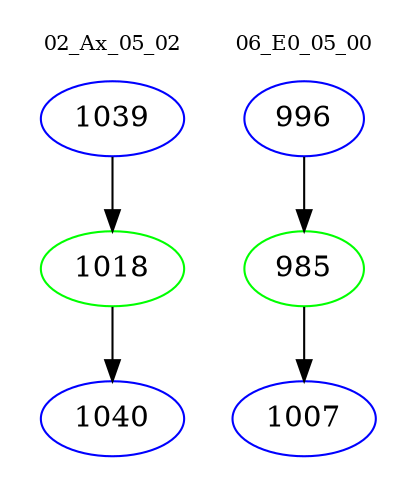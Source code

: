 digraph{
subgraph cluster_0 {
color = white
label = "02_Ax_05_02";
fontsize=10;
T0_1039 [label="1039", color="blue"]
T0_1039 -> T0_1018 [color="black"]
T0_1018 [label="1018", color="green"]
T0_1018 -> T0_1040 [color="black"]
T0_1040 [label="1040", color="blue"]
}
subgraph cluster_1 {
color = white
label = "06_E0_05_00";
fontsize=10;
T1_996 [label="996", color="blue"]
T1_996 -> T1_985 [color="black"]
T1_985 [label="985", color="green"]
T1_985 -> T1_1007 [color="black"]
T1_1007 [label="1007", color="blue"]
}
}
